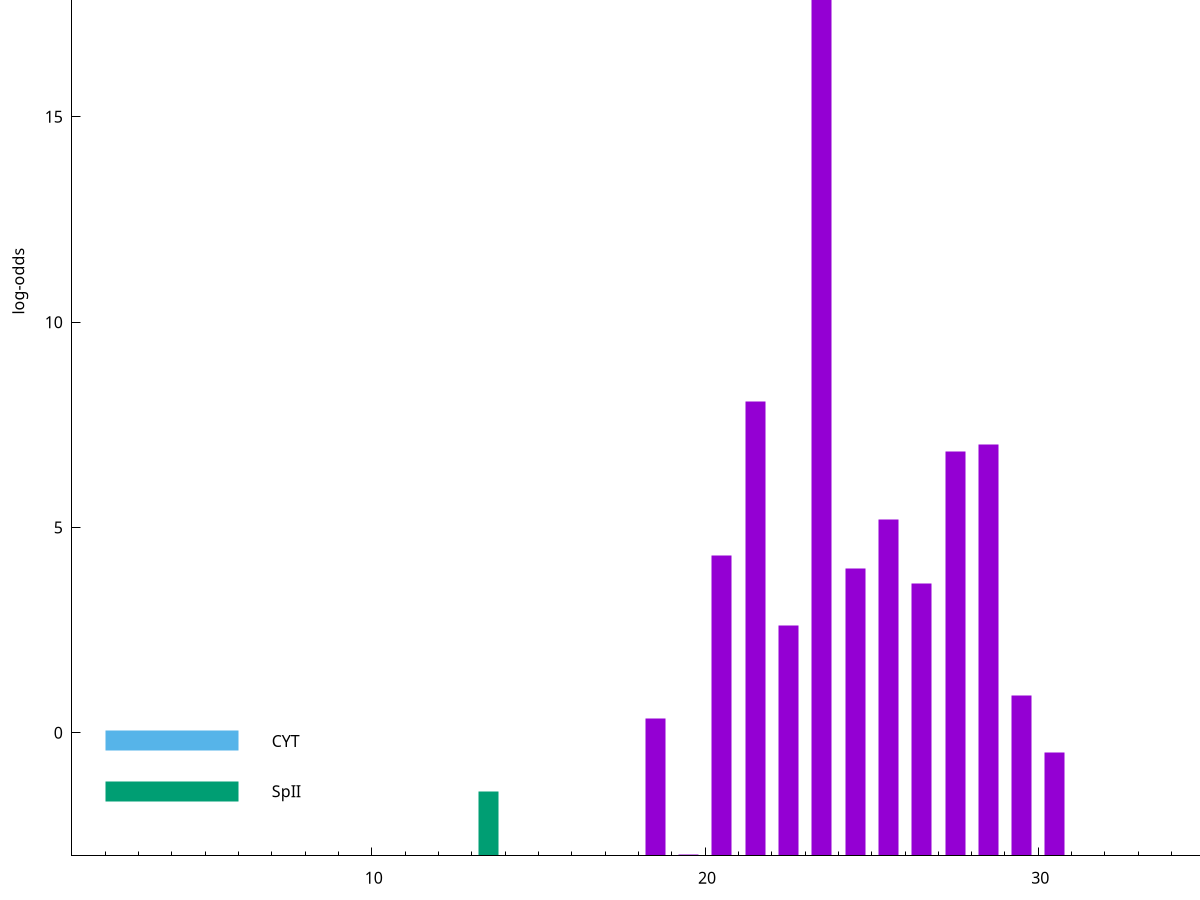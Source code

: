 set title "LipoP predictions for SRR4017841.gff"
set size 2., 1.4
set xrange [1:70] 
set mxtics 10
set yrange [-3:25]
set y2range [0:28]
set ylabel "log-odds"
set term postscript eps color solid "Helvetica" 30
set output "SRR4017841.gff5.eps"
set arrow from 2,19.1458 to 6,19.1458 nohead lt 1 lw 20
set label "SpI" at 7,19.1458
set arrow from 2,-0.200913 to 6,-0.200913 nohead lt 3 lw 20
set label "CYT" at 7,-0.200913
set arrow from 2,-1.42424 to 6,-1.42424 nohead lt 2 lw 20
set label "SpII" at 7,-1.42424
set arrow from 2,19.1458 to 6,19.1458 nohead lt 1 lw 20
set label "SpI" at 7,19.1458
# NOTE: The scores below are the log-odds scores with the threshold
# NOTE: subtracted (a hack to make gnuplot make the histogram all
# NOTE: look nice).
plot "-" axes x1y2 title "" with impulses lt 2 lw 20, "-" axes x1y2 title "" with impulses lt 1 lw 20
13.500000 1.575760
e
23.500000 22.144300
21.500000 11.071330
28.500000 10.015610
27.500000 9.853930
25.500000 8.185430
20.500000 7.327070
24.500000 7.011110
26.500000 6.638940
22.500000 5.621880
29.500000 3.907943
18.500000 3.355293
30.500000 2.510778
19.500000 0.027580
e
exit
